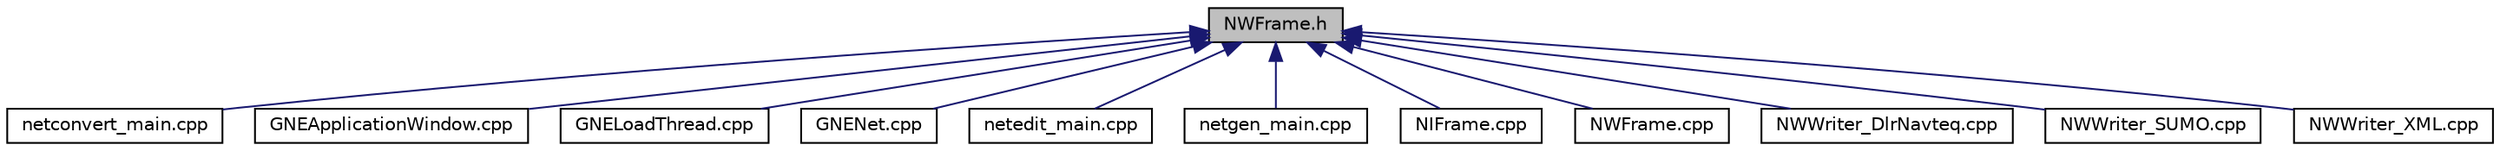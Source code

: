 digraph "NWFrame.h"
{
  edge [fontname="Helvetica",fontsize="10",labelfontname="Helvetica",labelfontsize="10"];
  node [fontname="Helvetica",fontsize="10",shape=record];
  Node2 [label="NWFrame.h",height=0.2,width=0.4,color="black", fillcolor="grey75", style="filled", fontcolor="black"];
  Node2 -> Node3 [dir="back",color="midnightblue",fontsize="10",style="solid",fontname="Helvetica"];
  Node3 [label="netconvert_main.cpp",height=0.2,width=0.4,color="black", fillcolor="white", style="filled",URL="$d3/d09/netconvert__main_8cpp.html"];
  Node2 -> Node4 [dir="back",color="midnightblue",fontsize="10",style="solid",fontname="Helvetica"];
  Node4 [label="GNEApplicationWindow.cpp",height=0.2,width=0.4,color="black", fillcolor="white", style="filled",URL="$d5/d18/_g_n_e_application_window_8cpp.html"];
  Node2 -> Node5 [dir="back",color="midnightblue",fontsize="10",style="solid",fontname="Helvetica"];
  Node5 [label="GNELoadThread.cpp",height=0.2,width=0.4,color="black", fillcolor="white", style="filled",URL="$de/de1/_g_n_e_load_thread_8cpp.html"];
  Node2 -> Node6 [dir="back",color="midnightblue",fontsize="10",style="solid",fontname="Helvetica"];
  Node6 [label="GNENet.cpp",height=0.2,width=0.4,color="black", fillcolor="white", style="filled",URL="$d1/db1/_g_n_e_net_8cpp.html"];
  Node2 -> Node7 [dir="back",color="midnightblue",fontsize="10",style="solid",fontname="Helvetica"];
  Node7 [label="netedit_main.cpp",height=0.2,width=0.4,color="black", fillcolor="white", style="filled",URL="$de/d93/netedit__main_8cpp.html"];
  Node2 -> Node8 [dir="back",color="midnightblue",fontsize="10",style="solid",fontname="Helvetica"];
  Node8 [label="netgen_main.cpp",height=0.2,width=0.4,color="black", fillcolor="white", style="filled",URL="$dd/ddc/netgen__main_8cpp.html"];
  Node2 -> Node9 [dir="back",color="midnightblue",fontsize="10",style="solid",fontname="Helvetica"];
  Node9 [label="NIFrame.cpp",height=0.2,width=0.4,color="black", fillcolor="white", style="filled",URL="$d5/d09/_n_i_frame_8cpp.html"];
  Node2 -> Node10 [dir="back",color="midnightblue",fontsize="10",style="solid",fontname="Helvetica"];
  Node10 [label="NWFrame.cpp",height=0.2,width=0.4,color="black", fillcolor="white", style="filled",URL="$d5/d9d/_n_w_frame_8cpp.html"];
  Node2 -> Node11 [dir="back",color="midnightblue",fontsize="10",style="solid",fontname="Helvetica"];
  Node11 [label="NWWriter_DlrNavteq.cpp",height=0.2,width=0.4,color="black", fillcolor="white", style="filled",URL="$d5/d32/_n_w_writer___dlr_navteq_8cpp.html"];
  Node2 -> Node12 [dir="back",color="midnightblue",fontsize="10",style="solid",fontname="Helvetica"];
  Node12 [label="NWWriter_SUMO.cpp",height=0.2,width=0.4,color="black", fillcolor="white", style="filled",URL="$d1/d9d/_n_w_writer___s_u_m_o_8cpp.html"];
  Node2 -> Node13 [dir="back",color="midnightblue",fontsize="10",style="solid",fontname="Helvetica"];
  Node13 [label="NWWriter_XML.cpp",height=0.2,width=0.4,color="black", fillcolor="white", style="filled",URL="$d2/dbc/_n_w_writer___x_m_l_8cpp.html"];
}
